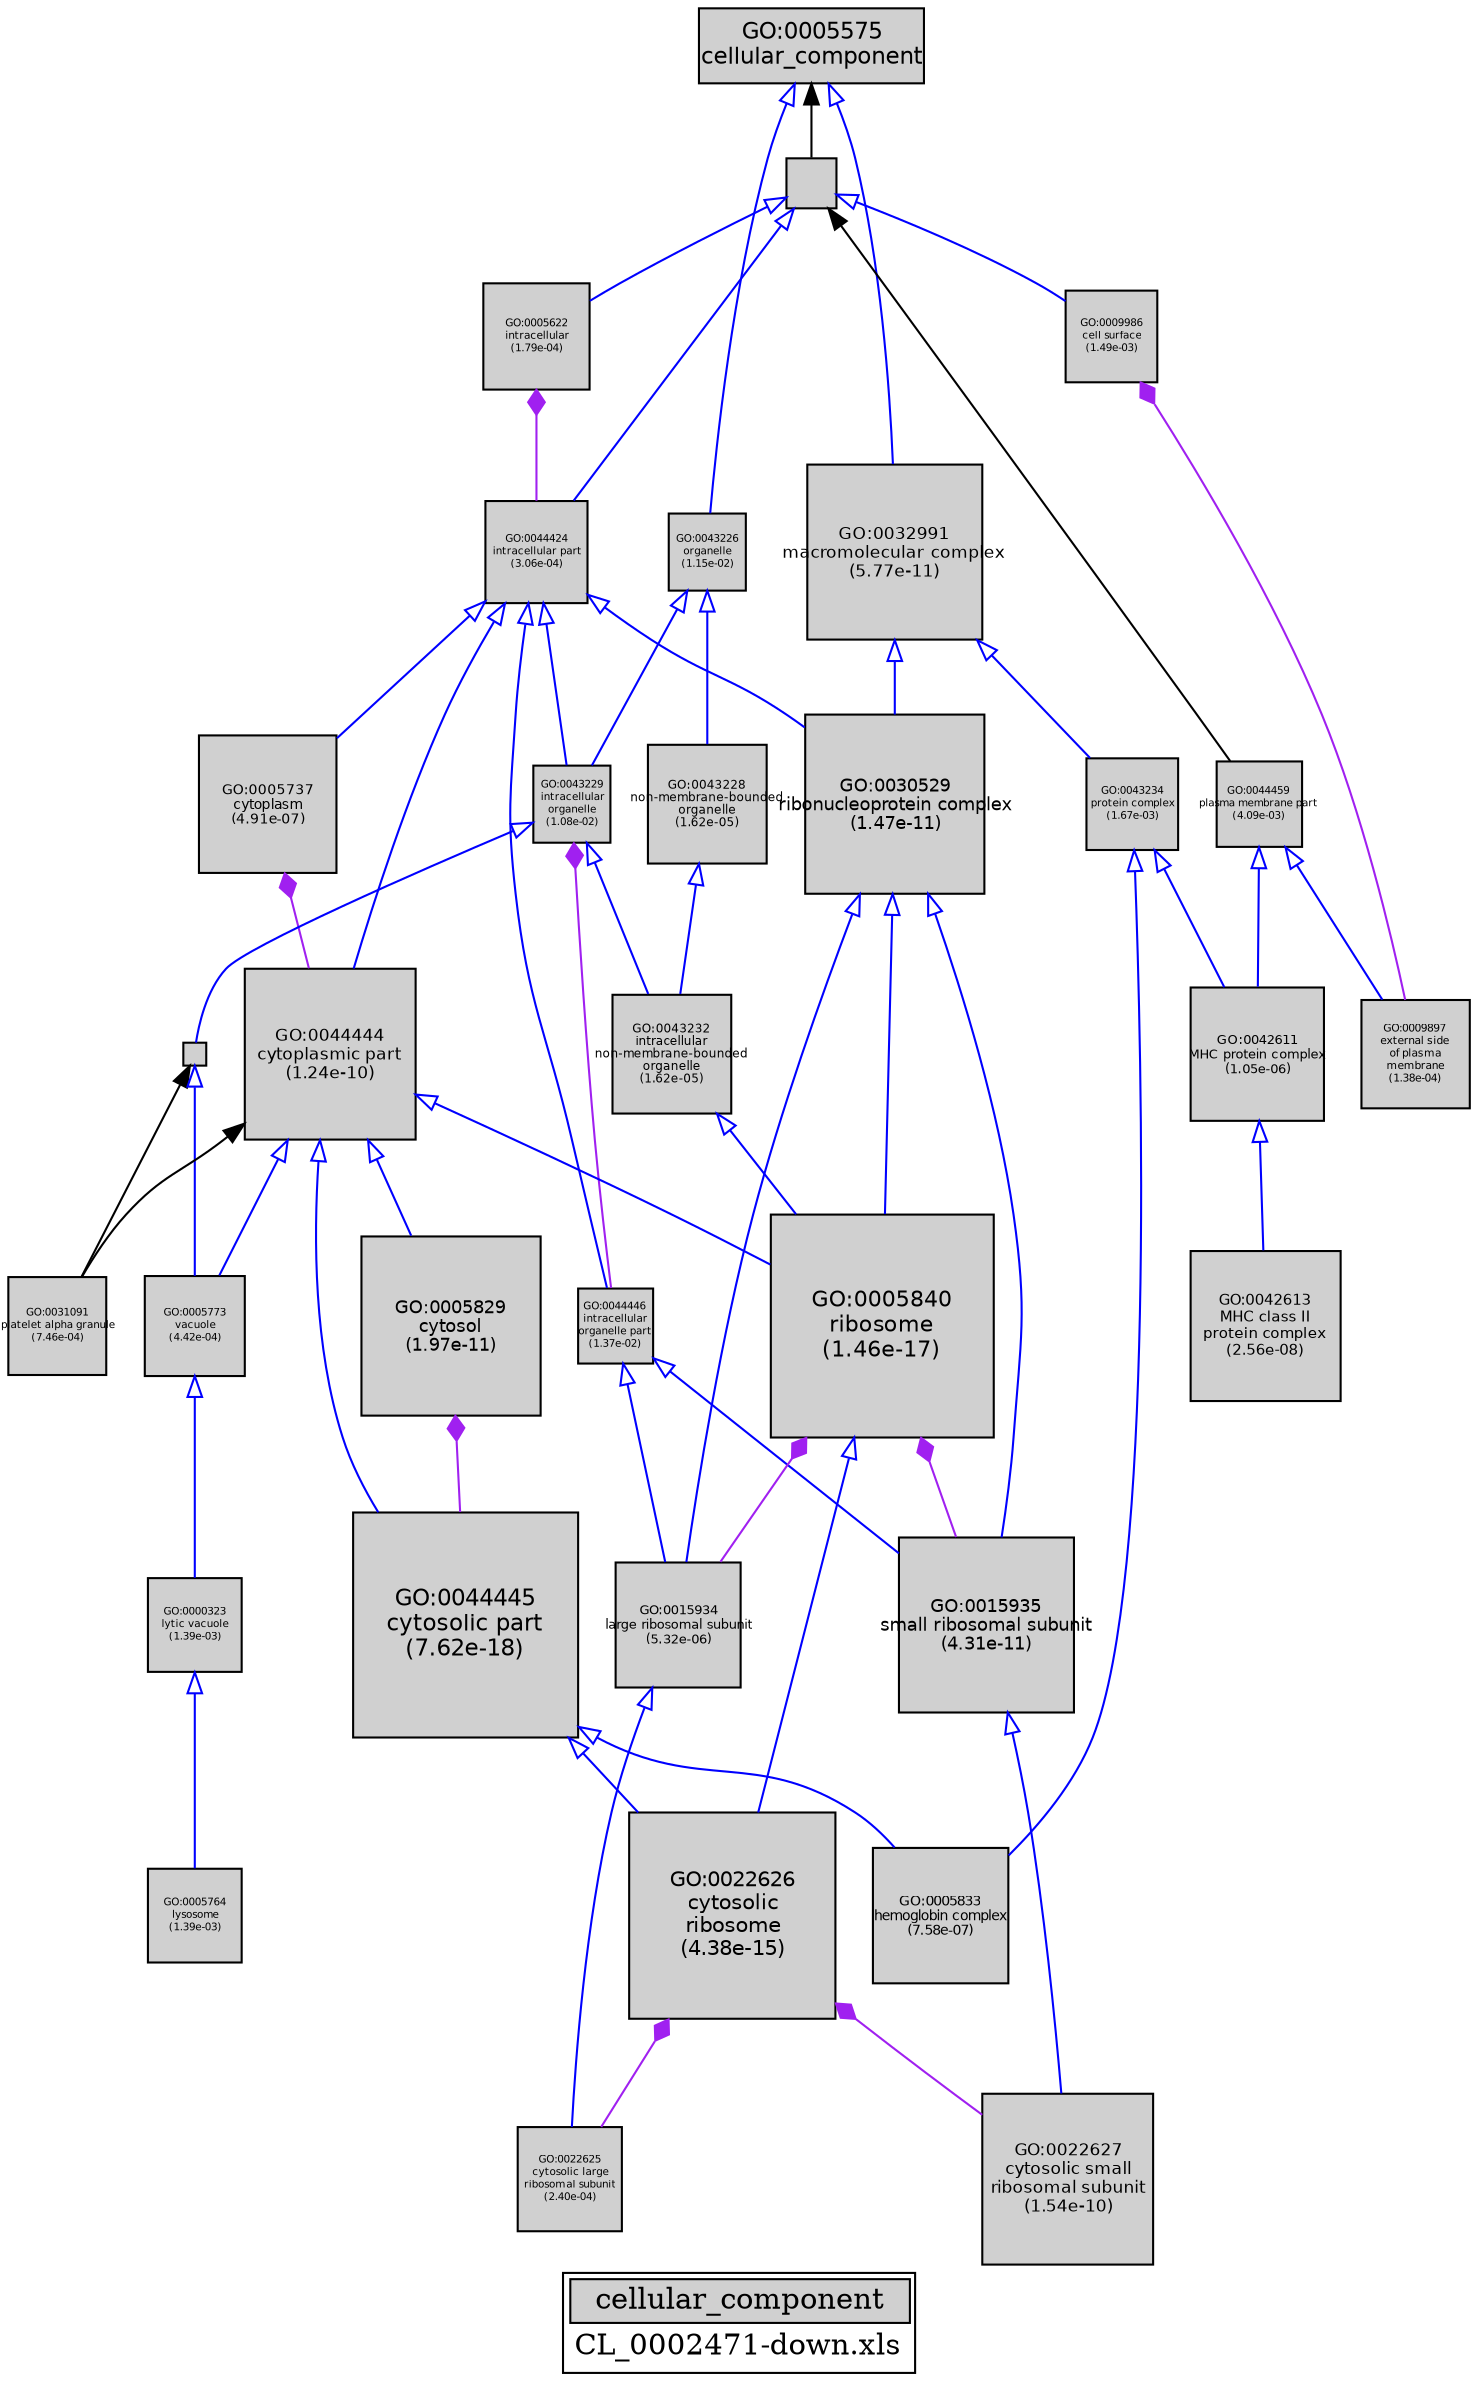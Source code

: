 digraph "cellular_component" {
graph [ bgcolor = "#FFFFFF", label = <<TABLE COLOR="black" BGCOLOR="white"><TR><TD COLSPAN="2" BGCOLOR="#D0D0D0"><FONT COLOR="black">cellular_component</FONT></TD></TR><TR><TD BORDER="0">CL_0002471-down.xls</TD></TR></TABLE>> ];
node [ fontname = "Helvetica" ];

subgraph "nodes" {

node [ style = "filled", fixedsize = "true", width = 1, shape = "box", fontsize = 9, fillcolor = "#D0D0D0", fontcolor = "black", color = "black" ];

"GO:0030529" [ URL = "#GO:0030529", label = <<TABLE BORDER="0"><TR><TD>GO:0030529<BR/>ribonucleoprotein complex<BR/>(1.47e-11)</TD></TR></TABLE>>, width = 1.19482326159, shape = "box", fontsize = 8.60272748344, height = 1.19482326159 ];
"GO:0005829" [ URL = "#GO:0005829", label = <<TABLE BORDER="0"><TR><TD>GO:0005829<BR/>cytosol<BR/>(1.97e-11)</TD></TR></TABLE>>, width = 1.18779191268, shape = "box", fontsize = 8.55210177132, height = 1.18779191268 ];
"GO:0044424" [ URL = "#GO:0044424", label = <<TABLE BORDER="0"><TR><TD>GO:0044424<BR/>intracellular part<BR/>(3.06e-04)</TD></TR></TABLE>>, width = 0.685457117126, shape = "box", fontsize = 5.0, height = 0.685457117126 ];
"GO:0005575" [ URL = "#GO:0005575", label = <<TABLE BORDER="0"><TR><TD>GO:0005575<BR/>cellular_component</TD></TR></TABLE>>, width = 1.5, shape = "box", fontsize = 10.8 ];
"GO:0009897" [ URL = "#GO:0009897", label = <<TABLE BORDER="0"><TR><TD>GO:0009897<BR/>external side<BR/>of plasma<BR/>membrane<BR/>(1.38e-04)</TD></TR></TABLE>>, width = 0.717732529075, shape = "box", fontsize = 5.16767420934, height = 0.717732529075 ];
"GO:0043231" [ URL = "#GO:0043231", label = "", width = 0.150881026674, shape = "box", height = 0.150881026674 ];
"GO:0009986" [ URL = "#GO:0009986", label = <<TABLE BORDER="0"><TR><TD>GO:0009986<BR/>cell surface<BR/>(1.49e-03)</TD></TR></TABLE>>, width = 0.616259086778, shape = "box", fontsize = 5.0, height = 0.616259086778 ];
"GO:0005622" [ URL = "#GO:0005622", label = <<TABLE BORDER="0"><TR><TD>GO:0005622<BR/>intracellular<BR/>(1.79e-04)</TD></TR></TABLE>>, width = 0.707455920991, shape = "box", fontsize = 5.09368263113, height = 0.707455920991 ];
"GO:0043234" [ URL = "#GO:0043234", label = <<TABLE BORDER="0"><TR><TD>GO:0043234<BR/>protein complex<BR/>(1.67e-03)</TD></TR></TABLE>>, width = 0.61107264503, shape = "box", fontsize = 5.0, height = 0.61107264503 ];
"GO:0022625" [ URL = "#GO:0022625", label = <<TABLE BORDER="0"><TR><TD>GO:0022625<BR/>cytosolic large<BR/>ribosomal subunit<BR/>(2.40e-04)</TD></TR></TABLE>>, width = 0.695466986216, shape = "box", fontsize = 5.00736230076, height = 0.695466986216 ];
"GO:0005833" [ URL = "#GO:0005833", label = <<TABLE BORDER="0"><TR><TD>GO:0005833<BR/>hemoglobin complex<BR/>(7.58e-07)</TD></TR></TABLE>>, width = 0.900470940228, shape = "box", fontsize = 6.48339076964, height = 0.900470940228 ];
"GO:0005737" [ URL = "#GO:0005737", label = <<TABLE BORDER="0"><TR><TD>GO:0005737<BR/>cytoplasm<BR/>(4.91e-07)</TD></TR></TABLE>>, width = 0.914079301382, shape = "box", fontsize = 6.58137096995, height = 0.914079301382 ];
"GO:0042611" [ URL = "#GO:0042611", label = <<TABLE BORDER="0"><TR><TD>GO:0042611<BR/>MHC protein complex<BR/>(1.05e-06)</TD></TR></TABLE>>, width = 0.890285895055, shape = "box", fontsize = 6.41005844439, height = 0.890285895055 ];
"GO:0000323" [ URL = "#GO:0000323", label = <<TABLE BORDER="0"><TR><TD>GO:0000323<BR/>lytic vacuole<BR/>(1.39e-03)</TD></TR></TABLE>>, width = 0.619604992075, shape = "box", fontsize = 5.0, height = 0.619604992075 ];
"GO:0043228" [ URL = "#GO:0043228", label = <<TABLE BORDER="0"><TR><TD>GO:0043228<BR/>non-membrane-bounded<BR/>organelle<BR/>(1.62e-05)</TD></TR></TABLE>>, width = 0.79805508883, shape = "box", fontsize = 5.74599663957, height = 0.79805508883 ];
"GO:0032991" [ URL = "#GO:0032991", label = <<TABLE BORDER="0"><TR><TD>GO:0032991<BR/>macromolecular complex<BR/>(5.77e-11)</TD></TR></TABLE>>, width = 1.16179724304, shape = "box", fontsize = 8.36494014988, height = 1.16179724304 ];
"GO:0043226" [ URL = "#GO:0043226", label = <<TABLE BORDER="0"><TR><TD>GO:0043226<BR/>organelle<BR/>(1.15e-02)</TD></TR></TABLE>>, width = 0.513475551756, shape = "box", fontsize = 5.0, height = 0.513475551756 ];
"GO:0044445" [ URL = "#GO:0044445", label = <<TABLE BORDER="0"><TR><TD>GO:0044445<BR/>cytosolic part<BR/>(7.62e-18)</TD></TR></TABLE>>, width = 1.5, shape = "box", fontsize = 10.8, height = 1.5 ];
"GO:0044446" [ URL = "#GO:0044446", label = <<TABLE BORDER="0"><TR><TD>GO:0044446<BR/>intracellular<BR/>organelle part<BR/>(1.37e-02)</TD></TR></TABLE>>, width = 0.503891265066, shape = "box", fontsize = 5.0, height = 0.503891265066 ];
"GO:0005764" [ URL = "#GO:0005764", label = <<TABLE BORDER="0"><TR><TD>GO:0005764<BR/>lysosome<BR/>(1.39e-03)</TD></TR></TABLE>>, width = 0.619604992075, shape = "box", fontsize = 5.0, height = 0.619604992075 ];
"GO:0043232" [ URL = "#GO:0043232", label = <<TABLE BORDER="0"><TR><TD>GO:0043232<BR/>intracellular<BR/>non-membrane-bounded<BR/>organelle<BR/>(1.62e-05)</TD></TR></TABLE>>, width = 0.79805508883, shape = "box", fontsize = 5.74599663957, height = 0.79805508883 ];
"GO:0044464" [ URL = "#GO:0044464", label = "", width = 0.334154238298, shape = "box", height = 0.334154238298 ];
"GO:0022627" [ URL = "#GO:0022627", label = <<TABLE BORDER="0"><TR><TD>GO:0022627<BR/>cytosolic small<BR/>ribosomal subunit<BR/>(1.54e-10)</TD></TR></TABLE>>, width = 1.13747799619, shape = "box", fontsize = 8.18984157255, height = 1.13747799619 ];
"GO:0015934" [ URL = "#GO:0015934", label = <<TABLE BORDER="0"><TR><TD>GO:0015934<BR/>large ribosomal subunit<BR/>(5.32e-06)</TD></TR></TABLE>>, width = 0.836720368467, shape = "box", fontsize = 6.02438665297, height = 0.836720368467 ];
"GO:0005840" [ URL = "#GO:0005840", label = <<TABLE BORDER="0"><TR><TD>GO:0005840<BR/>ribosome<BR/>(1.46e-17)</TD></TR></TABLE>>, width = 1.48762178469, shape = "box", fontsize = 10.7108768498, height = 1.48762178469 ];
"GO:0015935" [ URL = "#GO:0015935", label = <<TABLE BORDER="0"><TR><TD>GO:0015935<BR/>small ribosomal subunit<BR/>(4.31e-11)</TD></TR></TABLE>>, width = 1.16894498421, shape = "box", fontsize = 8.41640388629, height = 1.16894498421 ];
"GO:0044459" [ URL = "#GO:0044459", label = <<TABLE BORDER="0"><TR><TD>GO:0044459<BR/>plasma membrane part<BR/>(4.09e-03)</TD></TR></TABLE>>, width = 0.567883442264, shape = "box", fontsize = 5.0, height = 0.567883442264 ];
"GO:0031091" [ URL = "#GO:0031091", label = <<TABLE BORDER="0"><TR><TD>GO:0031091<BR/>platelet alpha granule<BR/>(7.46e-04)</TD></TR></TABLE>>, width = 0.647473877723, shape = "box", fontsize = 5.0, height = 0.647473877723 ];
"GO:0022626" [ URL = "#GO:0022626", label = <<TABLE BORDER="0"><TR><TD>GO:0022626<BR/>cytosolic<BR/>ribosome<BR/>(4.38e-15)</TD></TR></TABLE>>, width = 1.37438951643, shape = "box", fontsize = 9.89560451828, height = 1.37438951643 ];
"GO:0043229" [ URL = "#GO:0043229", label = <<TABLE BORDER="0"><TR><TD>GO:0043229<BR/>intracellular<BR/>organelle<BR/>(1.08e-02)</TD></TR></TABLE>>, width = 0.51693770631, shape = "box", fontsize = 5.0, height = 0.51693770631 ];
"GO:0044444" [ URL = "#GO:0044444", label = <<TABLE BORDER="0"><TR><TD>GO:0044444<BR/>cytoplasmic part<BR/>(1.24e-10)</TD></TR></TABLE>>, width = 1.14298682864, shape = "box", fontsize = 8.22950516619, height = 1.14298682864 ];
"GO:0005773" [ URL = "#GO:0005773", label = <<TABLE BORDER="0"><TR><TD>GO:0005773<BR/>vacuole<BR/>(4.42e-04)</TD></TR></TABLE>>, width = 0.670095080976, shape = "box", fontsize = 5.0, height = 0.670095080976 ];
"GO:0042613" [ URL = "#GO:0042613", label = <<TABLE BORDER="0"><TR><TD>GO:0042613<BR/>MHC class II<BR/>protein complex<BR/>(2.56e-08)</TD></TR></TABLE>>, width = 1.00168066614, shape = "box", fontsize = 7.2121007962, height = 1.00168066614 ];
}
subgraph "edges" {


edge [ dir = "back", weight = 1 ];
subgraph "regulates" {


edge [ color = "cyan", arrowtail = "none" ];
subgraph "positive" {


edge [ color = "green", arrowtail = "vee" ];
}
subgraph "negative" {


edge [ color = "red", arrowtail = "tee" ];
}
}
subgraph "part_of" {


edge [ color = "purple", arrowtail = "diamond", weight = 2.5 ];
"GO:0005840" -> "GO:0015935";
"GO:0005829" -> "GO:0044445";
"GO:0005840" -> "GO:0015934";
"GO:0043229" -> "GO:0044446";
"GO:0009986" -> "GO:0009897";
"GO:0022626" -> "GO:0022625";
"GO:0005622" -> "GO:0044424";
"GO:0005737" -> "GO:0044444";
"GO:0022626" -> "GO:0022627";
}
subgraph "is_a" {


edge [ color = "blue", arrowtail = "empty", weight = 5.0 ];
"GO:0044446" -> "GO:0015934";
"GO:0032991" -> "GO:0043234";
"GO:0044424" -> "GO:0044446";
"GO:0030529" -> "GO:0005840";
"GO:0044424" -> "GO:0044444";
"GO:0005840" -> "GO:0022626";
"GO:0015934" -> "GO:0022625";
"GO:0044459" -> "GO:0042611";
"GO:0044444" -> "GO:0005840";
"GO:0015935" -> "GO:0022627";
"GO:0043229" -> "GO:0043232";
"GO:0030529" -> "GO:0015935";
"GO:0044464" -> "GO:0009986";
"GO:0044424" -> "GO:0043229";
"GO:0044445" -> "GO:0005833";
"GO:0044424" -> "GO:0030529";
"GO:0042611" -> "GO:0042613";
"GO:0044445" -> "GO:0022626";
"GO:0030529" -> "GO:0015934";
"GO:0043226" -> "GO:0043228";
"GO:0043234" -> "GO:0042611";
"GO:0043229" -> "GO:0043231";
"GO:0043234" -> "GO:0005833";
"GO:0044464" -> "GO:0044424";
"GO:0044459" -> "GO:0009897";
"GO:0005773" -> "GO:0000323";
"GO:0032991" -> "GO:0030529";
"GO:0043231" -> "GO:0005773";
"GO:0043226" -> "GO:0043229";
"GO:0044444" -> "GO:0005829";
"GO:0000323" -> "GO:0005764";
"GO:0005575" -> "GO:0043226";
"GO:0043228" -> "GO:0043232";
"GO:0005575" -> "GO:0032991";
"GO:0044444" -> "GO:0005773";
"GO:0044464" -> "GO:0005622";
"GO:0044444" -> "GO:0044445";
"GO:0044424" -> "GO:0005737";
"GO:0044446" -> "GO:0015935";
"GO:0043232" -> "GO:0005840";
}
"GO:0044444" -> "GO:0031091";
"GO:0043231" -> "GO:0031091";
"GO:0005575" -> "GO:0044464";
"GO:0044464" -> "GO:0044459";
}
}
